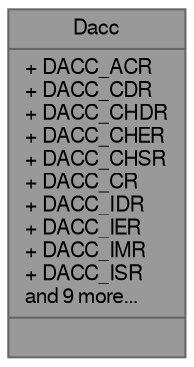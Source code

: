 digraph "Dacc"
{
 // LATEX_PDF_SIZE
  bgcolor="transparent";
  edge [fontname=FreeSans,fontsize=10,labelfontname=FreeSans,labelfontsize=10];
  node [fontname=FreeSans,fontsize=10,shape=box,height=0.2,width=0.4];
  Node1 [shape=record,label="{Dacc\n|+ DACC_ACR\l+ DACC_CDR\l+ DACC_CHDR\l+ DACC_CHER\l+ DACC_CHSR\l+ DACC_CR\l+ DACC_IDR\l+ DACC_IER\l+ DACC_IMR\l+ DACC_ISR\land 9 more...\l|}",height=0.2,width=0.4,color="gray40", fillcolor="grey60", style="filled", fontcolor="black",tooltip="Dacc hardware registers."];
}
